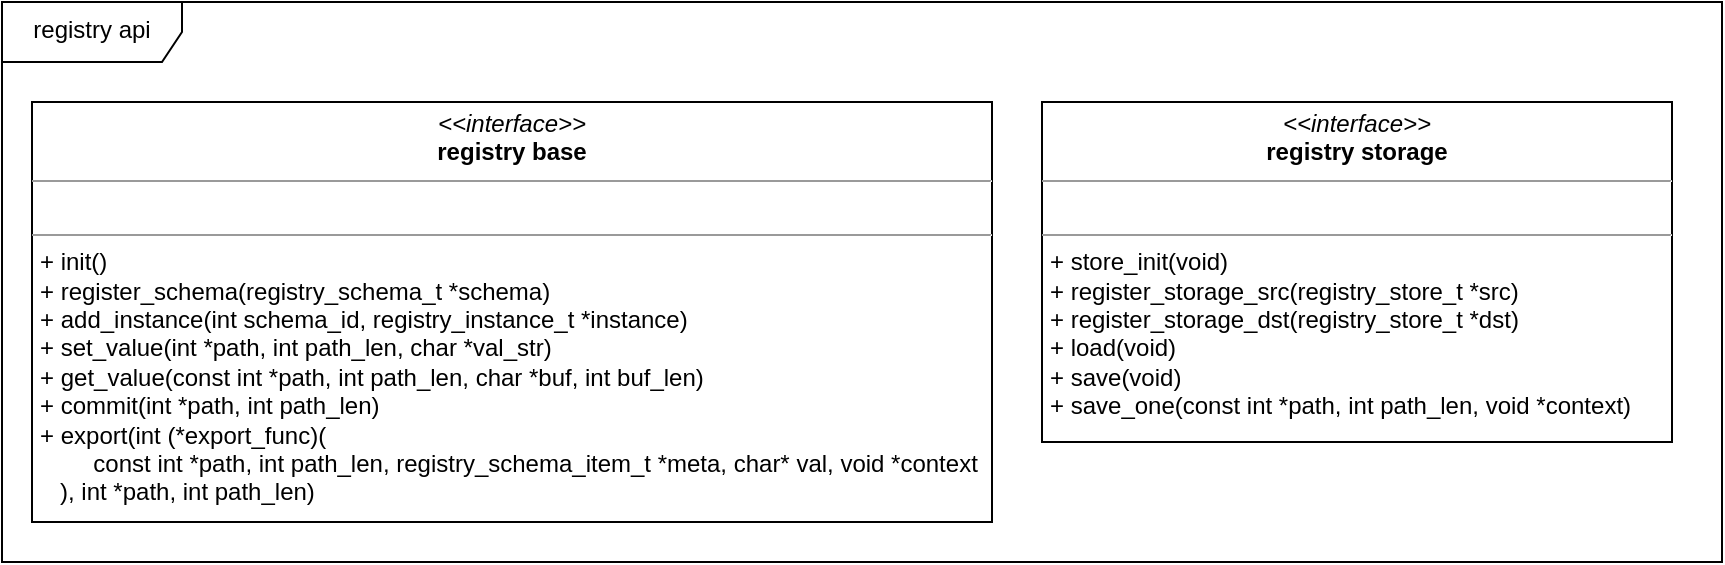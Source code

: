 <mxfile>
    <diagram id="fjN8D4Odn0497USpxgly" name="Page-1">
        <mxGraphModel dx="1002" dy="1459" grid="1" gridSize="10" guides="1" tooltips="1" connect="1" arrows="1" fold="1" page="1" pageScale="1" pageWidth="1169" pageHeight="827" background="#FFFFFF" math="0" shadow="0">
            <root>
                <mxCell id="0"/>
                <mxCell id="1" parent="0"/>
                <mxCell id="161" value="registry api" style="shape=umlFrame;whiteSpace=wrap;html=1;verticalAlign=top;width=90;height=30;swimlaneFillColor=#ffffff;" parent="1" vertex="1">
                    <mxGeometry x="30" y="-800" width="860" height="280" as="geometry"/>
                </mxCell>
                <mxCell id="113" value="&lt;p style=&quot;margin: 0px ; margin-top: 4px ; text-align: center&quot;&gt;&lt;i&gt;&amp;lt;&amp;lt;interface&amp;gt;&amp;gt;&lt;/i&gt;&lt;br&gt;&lt;b&gt;registry base&lt;/b&gt;&lt;br&gt;&lt;/p&gt;&lt;hr size=&quot;1&quot;&gt;&lt;p style=&quot;margin: 0px ; margin-left: 4px&quot;&gt;&lt;br&gt;&lt;/p&gt;&lt;hr size=&quot;1&quot;&gt;&lt;p style=&quot;margin: 0px ; margin-left: 4px&quot;&gt;+ init()&lt;/p&gt;&lt;p style=&quot;margin: 0px ; margin-left: 4px&quot;&gt;+ register_schema(registry_schema_t *schema)&lt;/p&gt;&lt;p style=&quot;margin: 0px ; margin-left: 4px&quot;&gt;+&amp;nbsp;add_instance(int schema_id, registry_instance_t *instance)&lt;/p&gt;&lt;p style=&quot;margin: 0px ; margin-left: 4px&quot;&gt;+&amp;nbsp;set_value(int *path, int path_len, char *val_str)&lt;/p&gt;&lt;p style=&quot;margin: 0px ; margin-left: 4px&quot;&gt;+&amp;nbsp;get_value(const int *path, int path_len, char *buf, int buf_len)&lt;/p&gt;&lt;p style=&quot;margin: 0px ; margin-left: 4px&quot;&gt;+&amp;nbsp;commit(int *path, int path_len)&lt;/p&gt;&lt;p style=&quot;margin: 0px ; margin-left: 4px&quot;&gt;+&amp;nbsp;export(int (*export_func)(&lt;br&gt;&lt;span style=&quot;white-space: pre&quot;&gt;&#9;&lt;/span&gt;const int *path, int path_len, registry_schema_item_t *meta, char* val, void *context&lt;br&gt;&amp;nbsp; &amp;nbsp;), int *path, int path_len)&lt;/p&gt;" style="verticalAlign=top;align=left;overflow=fill;fontSize=12;fontFamily=Helvetica;html=1;" parent="1" vertex="1">
                    <mxGeometry x="45" y="-750" width="480" height="210" as="geometry"/>
                </mxCell>
                <mxCell id="117" value="&lt;p style=&quot;margin: 0px ; margin-top: 4px ; text-align: center&quot;&gt;&lt;i&gt;&amp;lt;&amp;lt;interface&amp;gt;&amp;gt;&lt;/i&gt;&lt;br&gt;&lt;b&gt;registry storage&lt;/b&gt;&lt;br&gt;&lt;/p&gt;&lt;hr size=&quot;1&quot;&gt;&lt;p style=&quot;margin: 0px ; margin-left: 4px&quot;&gt;&lt;br&gt;&lt;/p&gt;&lt;hr size=&quot;1&quot;&gt;&lt;p style=&quot;margin: 0px ; margin-left: 4px&quot;&gt;+ store_init(void)&lt;br&gt;&lt;/p&gt;&lt;p style=&quot;margin: 0px ; margin-left: 4px&quot;&gt;+ register_storage_src(registry_store_t *src)&lt;br&gt;&lt;/p&gt;&lt;p style=&quot;margin: 0px ; margin-left: 4px&quot;&gt;+&amp;nbsp;register_storage_dst(registry_store_t *dst)&lt;br&gt;&lt;/p&gt;&lt;p style=&quot;margin: 0px ; margin-left: 4px&quot;&gt;+&amp;nbsp;load(void)&lt;br&gt;&lt;/p&gt;&lt;p style=&quot;margin: 0px 0px 0px 4px&quot;&gt;+&amp;nbsp;save(void)&lt;/p&gt;&lt;p style=&quot;margin: 0px 0px 0px 4px&quot;&gt;+&amp;nbsp;save_one(const int *path, int path_len, void *context)&lt;/p&gt;" style="verticalAlign=top;align=left;overflow=fill;fontSize=12;fontFamily=Helvetica;html=1;" parent="1" vertex="1">
                    <mxGeometry x="550" y="-750" width="315" height="170" as="geometry"/>
                </mxCell>
            </root>
        </mxGraphModel>
    </diagram>
</mxfile>